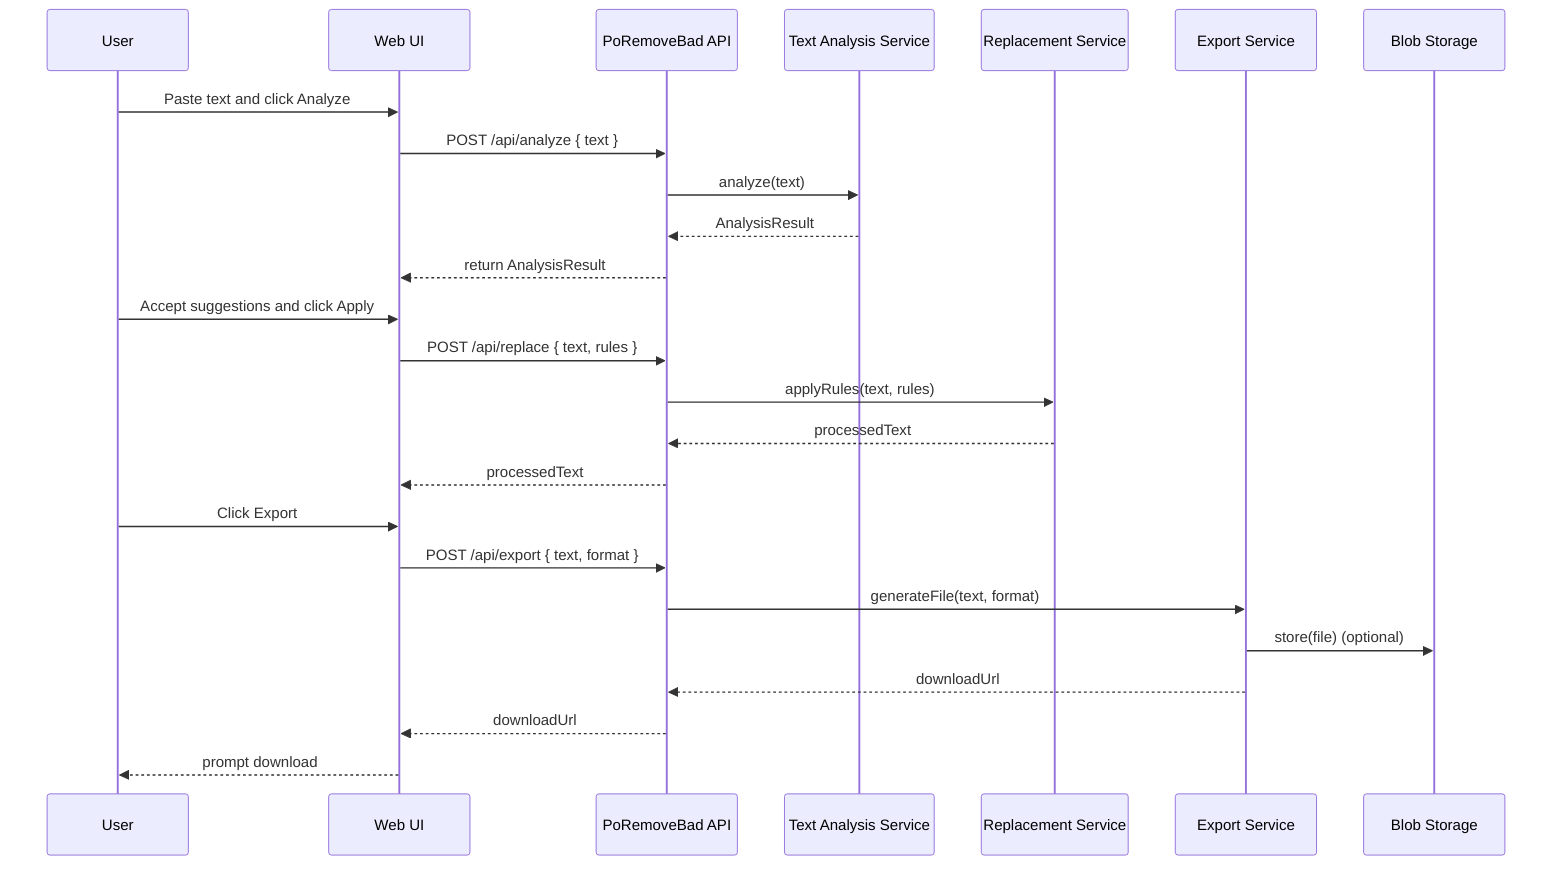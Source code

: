 %% Feature Sequence — PoRemoveBad
%% Sequence diagram for a core feature: Analyze -> Replace -> Export

sequenceDiagram
  participant U as User
  participant UI as Web UI
  participant API as PoRemoveBad API
  participant Analysis as Text Analysis Service
  participant Replace as Replacement Service
  participant Export as Export Service
  participant Blob as Blob Storage

  U->>UI: Paste text and click Analyze
  UI->>API: POST /api/analyze { text }
  API->>Analysis: analyze(text)
  Analysis-->>API: AnalysisResult
  API-->>UI: return AnalysisResult
  U->>UI: Accept suggestions and click Apply
  UI->>API: POST /api/replace { text, rules }
  API->>Replace: applyRules(text, rules)
  Replace-->>API: processedText
  API-->>UI: processedText
  U->>UI: Click Export
  UI->>API: POST /api/export { text, format }
  API->>Export: generateFile(text, format)
  Export->>Blob: store(file) (optional)
  Export-->>API: downloadUrl
  API-->>UI: downloadUrl
  UI-->>U: prompt download